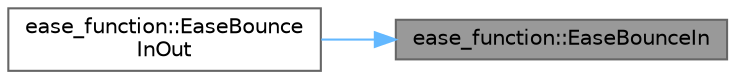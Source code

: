 digraph "ease_function::EaseBounceIn"
{
 // LATEX_PDF_SIZE
  bgcolor="transparent";
  edge [fontname=Helvetica,fontsize=10,labelfontname=Helvetica,labelfontsize=10];
  node [fontname=Helvetica,fontsize=10,shape=box,height=0.2,width=0.4];
  rankdir="RL";
  Node1 [id="Node000001",label="ease_function::EaseBounceIn",height=0.2,width=0.4,color="gray40", fillcolor="grey60", style="filled", fontcolor="black",tooltip=" "];
  Node1 -> Node2 [id="edge1_Node000001_Node000002",dir="back",color="steelblue1",style="solid",tooltip=" "];
  Node2 [id="Node000002",label="ease_function::EaseBounce\lInOut",height=0.2,width=0.4,color="grey40", fillcolor="white", style="filled",URL="$namespaceease__function.html#a12fe1c003fe6cfee19f7242f76463391",tooltip=" "];
}
